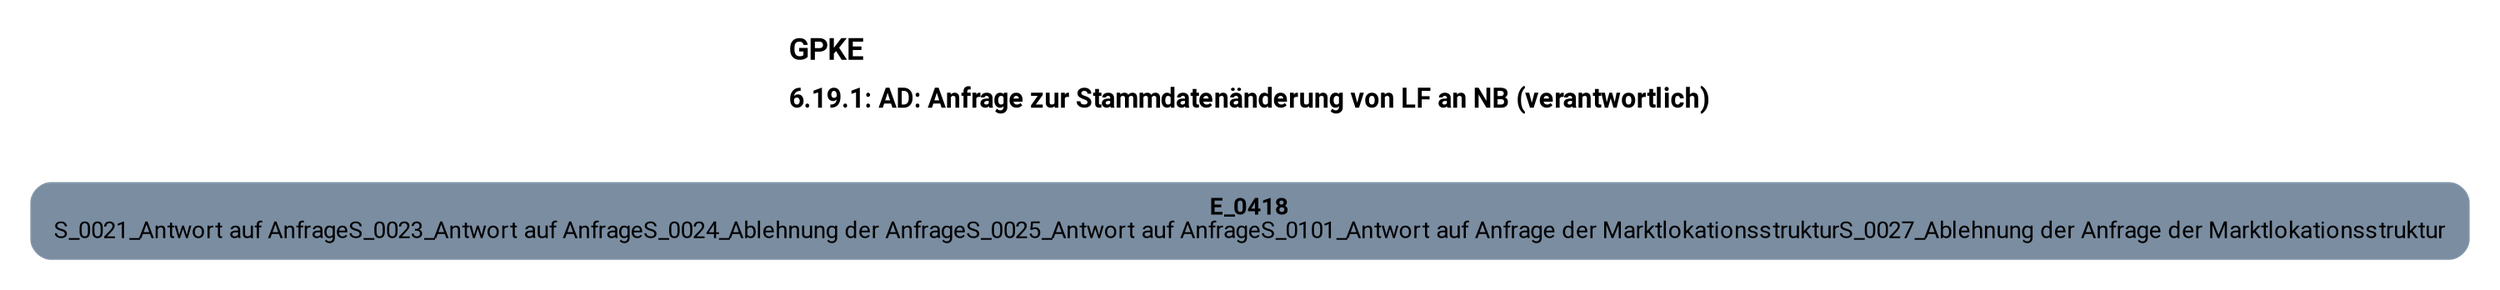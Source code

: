 digraph D {
    labelloc="t";
    label=<<B><FONT POINT-SIZE="18">GPKE</FONT></B><BR align="left"/><BR/><B><FONT POINT-SIZE="16">6.19.1: AD: Anfrage zur Stammdatenänderung von LF an NB (verantwortlich)</FONT></B><BR align="left"/><BR/><BR/><BR/>>;
    ratio="compress";
    concentrate=true;
    pack=true;
    rankdir=TB;
    packmode="array";
    size="20,20";
    fontsize=12;
    pad=0.25;
    "Empty" [margin="0.2,0.12", shape=box, style="filled,rounded", penwidth=0.0, fillcolor="#7a8da1", label=<<B>E_0418</B><BR align="center"/><FONT>S_0021_Antwort auf Anfrage
S_0023_Antwort auf Anfrage
S_0024_Ablehnung der Anfrage
S_0025_Antwort auf Anfrage
S_0101_Antwort auf Anfrage der Marktlokationsstruktur
S_0027_Ablehnung der Anfrage der Marktlokationsstruktur</FONT><BR align="center"/>>, fontname="Roboto, sans-serif"];


    bgcolor="transparent";
fontname="Roboto, sans-serif";
}